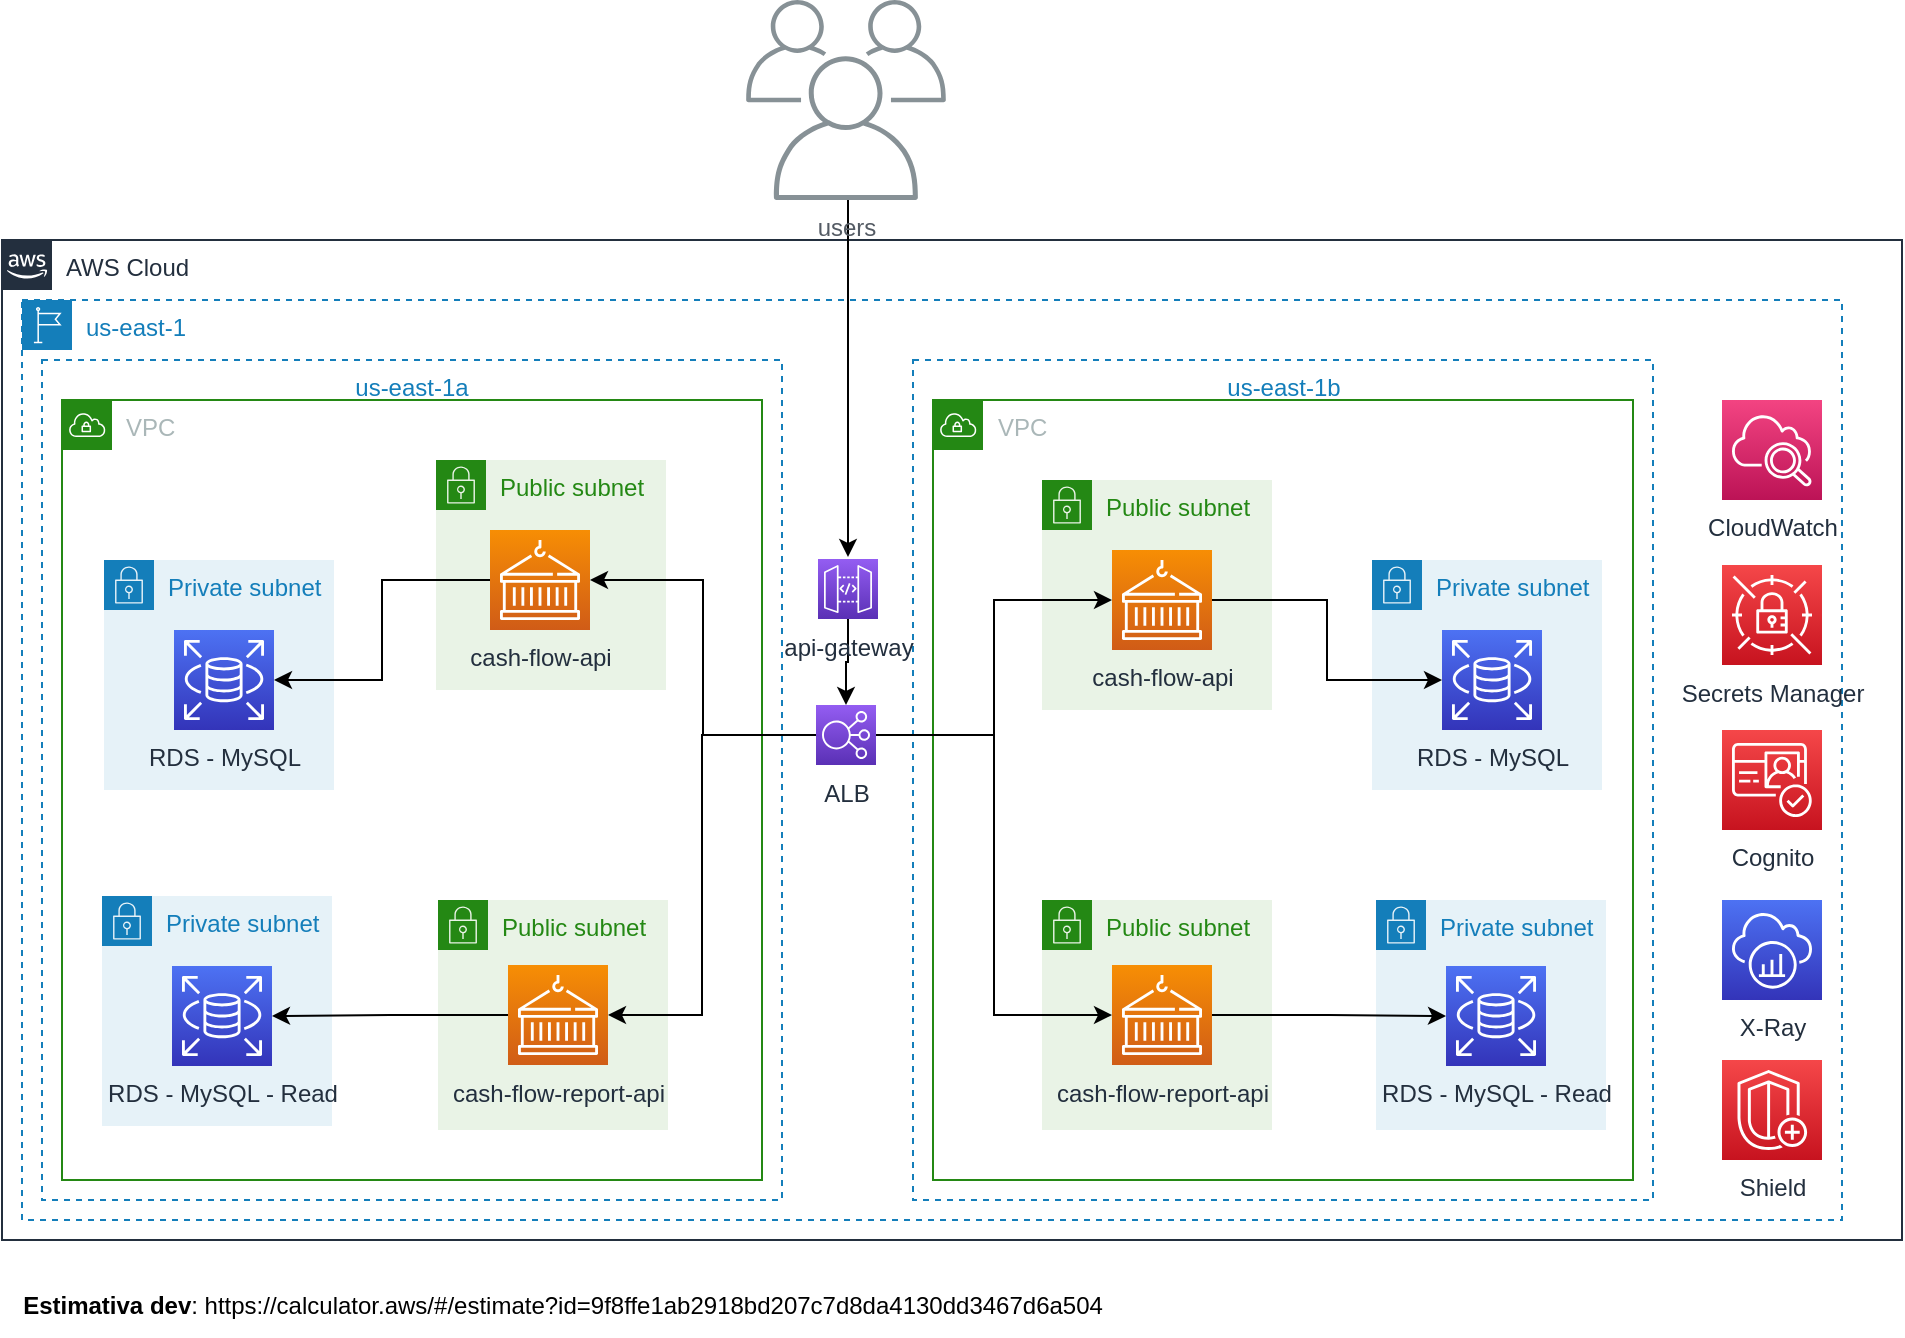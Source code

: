 <mxfile version="21.5.0" type="device">
  <diagram name="Página-1" id="MhEPUEh0cU1anU1r6CfS">
    <mxGraphModel dx="934" dy="1827" grid="1" gridSize="10" guides="1" tooltips="1" connect="1" arrows="1" fold="1" page="1" pageScale="1" pageWidth="827" pageHeight="1169" math="0" shadow="0">
      <root>
        <mxCell id="0" />
        <mxCell id="1" parent="0" />
        <mxCell id="EeDW5qEUQExFUpra1rPN-124" value="us-east-1b" style="fillColor=none;strokeColor=#147EBA;dashed=1;verticalAlign=top;fontStyle=0;fontColor=#147EBA;whiteSpace=wrap;html=1;" vertex="1" parent="1">
          <mxGeometry x="675.5" y="-420" width="370" height="420" as="geometry" />
        </mxCell>
        <mxCell id="EeDW5qEUQExFUpra1rPN-3" value="us-east-1a" style="fillColor=none;strokeColor=#147EBA;dashed=1;verticalAlign=top;fontStyle=0;fontColor=#147EBA;whiteSpace=wrap;html=1;" vertex="1" parent="1">
          <mxGeometry x="240" y="-420" width="370" height="420" as="geometry" />
        </mxCell>
        <mxCell id="EeDW5qEUQExFUpra1rPN-5" value="VPC" style="points=[[0,0],[0.25,0],[0.5,0],[0.75,0],[1,0],[1,0.25],[1,0.5],[1,0.75],[1,1],[0.75,1],[0.5,1],[0.25,1],[0,1],[0,0.75],[0,0.5],[0,0.25]];outlineConnect=0;gradientColor=none;html=1;whiteSpace=wrap;fontSize=12;fontStyle=0;container=1;pointerEvents=0;collapsible=0;recursiveResize=0;shape=mxgraph.aws4.group;grIcon=mxgraph.aws4.group_vpc;strokeColor=#248814;fillColor=none;verticalAlign=top;align=left;spacingLeft=30;fontColor=#AAB7B8;dashed=0;" vertex="1" parent="1">
          <mxGeometry x="250" y="-400" width="350" height="390" as="geometry" />
        </mxCell>
        <mxCell id="EeDW5qEUQExFUpra1rPN-9" value="Public subnet" style="points=[[0,0],[0.25,0],[0.5,0],[0.75,0],[1,0],[1,0.25],[1,0.5],[1,0.75],[1,1],[0.75,1],[0.5,1],[0.25,1],[0,1],[0,0.75],[0,0.5],[0,0.25]];outlineConnect=0;gradientColor=none;html=1;whiteSpace=wrap;fontSize=12;fontStyle=0;container=1;pointerEvents=0;collapsible=0;recursiveResize=0;shape=mxgraph.aws4.group;grIcon=mxgraph.aws4.group_security_group;grStroke=0;strokeColor=#248814;fillColor=#E9F3E6;verticalAlign=top;align=left;spacingLeft=30;fontColor=#248814;dashed=0;rotation=0;" vertex="1" parent="EeDW5qEUQExFUpra1rPN-5">
          <mxGeometry x="187" y="30" width="115" height="115" as="geometry" />
        </mxCell>
        <mxCell id="EeDW5qEUQExFUpra1rPN-7" value="cash-flow-api" style="sketch=0;points=[[0,0,0],[0.25,0,0],[0.5,0,0],[0.75,0,0],[1,0,0],[0,1,0],[0.25,1,0],[0.5,1,0],[0.75,1,0],[1,1,0],[0,0.25,0],[0,0.5,0],[0,0.75,0],[1,0.25,0],[1,0.5,0],[1,0.75,0]];outlineConnect=0;fontColor=#232F3E;gradientColor=#F78E04;gradientDirection=north;fillColor=#D05C17;strokeColor=#ffffff;dashed=0;verticalLabelPosition=bottom;verticalAlign=top;align=center;html=1;fontSize=12;fontStyle=0;aspect=fixed;shape=mxgraph.aws4.resourceIcon;resIcon=mxgraph.aws4.containers;rotation=0;" vertex="1" parent="EeDW5qEUQExFUpra1rPN-9">
          <mxGeometry x="27" y="35" width="50" height="50" as="geometry" />
        </mxCell>
        <mxCell id="EeDW5qEUQExFUpra1rPN-11" value="Private subnet" style="points=[[0,0],[0.25,0],[0.5,0],[0.75,0],[1,0],[1,0.25],[1,0.5],[1,0.75],[1,1],[0.75,1],[0.5,1],[0.25,1],[0,1],[0,0.75],[0,0.5],[0,0.25]];outlineConnect=0;gradientColor=none;html=1;whiteSpace=wrap;fontSize=12;fontStyle=0;container=1;pointerEvents=0;collapsible=0;recursiveResize=0;shape=mxgraph.aws4.group;grIcon=mxgraph.aws4.group_security_group;grStroke=0;strokeColor=#147EBA;fillColor=#E6F2F8;verticalAlign=top;align=left;spacingLeft=30;fontColor=#147EBA;dashed=0;rotation=0;" vertex="1" parent="EeDW5qEUQExFUpra1rPN-5">
          <mxGeometry x="21" y="80" width="115" height="115" as="geometry" />
        </mxCell>
        <mxCell id="EeDW5qEUQExFUpra1rPN-6" value="RDS - MySQL" style="sketch=0;points=[[0,0,0],[0.25,0,0],[0.5,0,0],[0.75,0,0],[1,0,0],[0,1,0],[0.25,1,0],[0.5,1,0],[0.75,1,0],[1,1,0],[0,0.25,0],[0,0.5,0],[0,0.75,0],[1,0.25,0],[1,0.5,0],[1,0.75,0]];outlineConnect=0;fontColor=#232F3E;gradientColor=#4D72F3;gradientDirection=north;fillColor=#3334B9;strokeColor=#ffffff;dashed=0;verticalLabelPosition=bottom;verticalAlign=top;align=center;html=1;fontSize=12;fontStyle=0;aspect=fixed;shape=mxgraph.aws4.resourceIcon;resIcon=mxgraph.aws4.rds;rotation=0;" vertex="1" parent="EeDW5qEUQExFUpra1rPN-11">
          <mxGeometry x="35" y="35" width="50" height="50" as="geometry" />
        </mxCell>
        <mxCell id="EeDW5qEUQExFUpra1rPN-51" style="edgeStyle=orthogonalEdgeStyle;rounded=0;orthogonalLoop=1;jettySize=auto;html=1;" edge="1" parent="EeDW5qEUQExFUpra1rPN-5" source="EeDW5qEUQExFUpra1rPN-7" target="EeDW5qEUQExFUpra1rPN-6">
          <mxGeometry relative="1" as="geometry" />
        </mxCell>
        <mxCell id="EeDW5qEUQExFUpra1rPN-1" value="AWS Cloud" style="points=[[0,0],[0.25,0],[0.5,0],[0.75,0],[1,0],[1,0.25],[1,0.5],[1,0.75],[1,1],[0.75,1],[0.5,1],[0.25,1],[0,1],[0,0.75],[0,0.5],[0,0.25]];outlineConnect=0;gradientColor=none;html=1;whiteSpace=wrap;fontSize=12;fontStyle=0;container=1;pointerEvents=0;collapsible=0;recursiveResize=0;shape=mxgraph.aws4.group;grIcon=mxgraph.aws4.group_aws_cloud_alt;strokeColor=#232F3E;fillColor=none;verticalAlign=top;align=left;spacingLeft=30;fontColor=#232F3E;dashed=0;" vertex="1" parent="1">
          <mxGeometry x="220" y="-480" width="950" height="500" as="geometry" />
        </mxCell>
        <mxCell id="EeDW5qEUQExFUpra1rPN-48" style="edgeStyle=orthogonalEdgeStyle;rounded=0;orthogonalLoop=1;jettySize=auto;html=1;entryX=0.5;entryY=0;entryDx=0;entryDy=0;entryPerimeter=0;" edge="1" parent="1">
          <mxGeometry relative="1" as="geometry">
            <mxPoint x="643" y="-500" as="sourcePoint" />
            <mxPoint x="643" y="-321.5" as="targetPoint" />
            <Array as="points">
              <mxPoint x="643" y="-450" />
              <mxPoint x="643" y="-450" />
            </Array>
          </mxGeometry>
        </mxCell>
        <mxCell id="EeDW5qEUQExFUpra1rPN-17" value="users" style="sketch=0;outlineConnect=0;gradientColor=none;fontColor=#545B64;strokeColor=none;fillColor=#879196;dashed=0;verticalLabelPosition=bottom;verticalAlign=top;align=center;html=1;fontSize=12;fontStyle=0;aspect=fixed;shape=mxgraph.aws4.illustration_users;pointerEvents=1" vertex="1" parent="1">
          <mxGeometry x="592" y="-600" width="100" height="100" as="geometry" />
        </mxCell>
        <mxCell id="EeDW5qEUQExFUpra1rPN-54" value="&lt;b&gt;Estimativa dev&lt;/b&gt;:&amp;nbsp;https://calculator.aws/#/estimate?id=9f8ffe1ab2918bd207c7d8da4130dd3467d6a504" style="text;html=1;align=center;verticalAlign=middle;resizable=0;points=[];autosize=1;strokeColor=none;fillColor=none;" vertex="1" parent="1">
          <mxGeometry x="220" y="38" width="560" height="30" as="geometry" />
        </mxCell>
        <mxCell id="EeDW5qEUQExFUpra1rPN-2" value="us-east-1" style="points=[[0,0],[0.25,0],[0.5,0],[0.75,0],[1,0],[1,0.25],[1,0.5],[1,0.75],[1,1],[0.75,1],[0.5,1],[0.25,1],[0,1],[0,0.75],[0,0.5],[0,0.25]];outlineConnect=0;gradientColor=none;html=1;whiteSpace=wrap;fontSize=12;fontStyle=0;container=0;pointerEvents=0;collapsible=0;recursiveResize=0;shape=mxgraph.aws4.group;grIcon=mxgraph.aws4.group_region;strokeColor=#147EBA;fillColor=none;verticalAlign=top;align=left;spacingLeft=30;fontColor=#147EBA;dashed=1;" vertex="1" parent="1">
          <mxGeometry x="230" y="-450" width="910" height="460" as="geometry" />
        </mxCell>
        <mxCell id="EeDW5qEUQExFUpra1rPN-149" style="edgeStyle=orthogonalEdgeStyle;rounded=0;orthogonalLoop=1;jettySize=auto;html=1;entryX=1;entryY=0.5;entryDx=0;entryDy=0;entryPerimeter=0;" edge="1" parent="1" source="EeDW5qEUQExFUpra1rPN-46" target="EeDW5qEUQExFUpra1rPN-7">
          <mxGeometry relative="1" as="geometry" />
        </mxCell>
        <mxCell id="EeDW5qEUQExFUpra1rPN-46" value="ALB" style="sketch=0;points=[[0,0,0],[0.25,0,0],[0.5,0,0],[0.75,0,0],[1,0,0],[0,1,0],[0.25,1,0],[0.5,1,0],[0.75,1,0],[1,1,0],[0,0.25,0],[0,0.5,0],[0,0.75,0],[1,0.25,0],[1,0.5,0],[1,0.75,0]];outlineConnect=0;fontColor=#232F3E;gradientColor=#945DF2;gradientDirection=north;fillColor=#5A30B5;strokeColor=#ffffff;dashed=0;verticalLabelPosition=bottom;verticalAlign=top;align=center;html=1;fontSize=12;fontStyle=0;aspect=fixed;shape=mxgraph.aws4.resourceIcon;resIcon=mxgraph.aws4.elastic_load_balancing;rotation=0;" vertex="1" parent="1">
          <mxGeometry x="627" y="-247.5" width="30" height="30" as="geometry" />
        </mxCell>
        <mxCell id="EeDW5qEUQExFUpra1rPN-148" style="edgeStyle=orthogonalEdgeStyle;rounded=0;orthogonalLoop=1;jettySize=auto;html=1;" edge="1" parent="1" source="EeDW5qEUQExFUpra1rPN-26" target="EeDW5qEUQExFUpra1rPN-46">
          <mxGeometry relative="1" as="geometry" />
        </mxCell>
        <mxCell id="EeDW5qEUQExFUpra1rPN-26" value="api-gateway" style="sketch=0;points=[[0,0,0],[0.25,0,0],[0.5,0,0],[0.75,0,0],[1,0,0],[0,1,0],[0.25,1,0],[0.5,1,0],[0.75,1,0],[1,1,0],[0,0.25,0],[0,0.5,0],[0,0.75,0],[1,0.25,0],[1,0.5,0],[1,0.75,0]];outlineConnect=0;fontColor=#232F3E;gradientColor=#945DF2;gradientDirection=north;fillColor=#5A30B5;strokeColor=#ffffff;dashed=0;verticalLabelPosition=bottom;verticalAlign=top;align=center;html=1;fontSize=12;fontStyle=0;aspect=fixed;shape=mxgraph.aws4.resourceIcon;resIcon=mxgraph.aws4.api_gateway;rotation=0;" vertex="1" parent="1">
          <mxGeometry x="628" y="-320.5" width="30" height="30" as="geometry" />
        </mxCell>
        <mxCell id="EeDW5qEUQExFUpra1rPN-55" value="CloudWatch" style="sketch=0;points=[[0,0,0],[0.25,0,0],[0.5,0,0],[0.75,0,0],[1,0,0],[0,1,0],[0.25,1,0],[0.5,1,0],[0.75,1,0],[1,1,0],[0,0.25,0],[0,0.5,0],[0,0.75,0],[1,0.25,0],[1,0.5,0],[1,0.75,0]];points=[[0,0,0],[0.25,0,0],[0.5,0,0],[0.75,0,0],[1,0,0],[0,1,0],[0.25,1,0],[0.5,1,0],[0.75,1,0],[1,1,0],[0,0.25,0],[0,0.5,0],[0,0.75,0],[1,0.25,0],[1,0.5,0],[1,0.75,0]];outlineConnect=0;fontColor=#232F3E;gradientColor=#F34482;gradientDirection=north;fillColor=#BC1356;strokeColor=#ffffff;dashed=0;verticalLabelPosition=bottom;verticalAlign=top;align=center;html=1;fontSize=12;fontStyle=0;aspect=fixed;shape=mxgraph.aws4.resourceIcon;resIcon=mxgraph.aws4.cloudwatch_2;rotation=0;" vertex="1" parent="1">
          <mxGeometry x="1080" y="-400" width="50" height="50" as="geometry" />
        </mxCell>
        <mxCell id="EeDW5qEUQExFUpra1rPN-56" value="Secrets Manager" style="sketch=0;points=[[0,0,0],[0.25,0,0],[0.5,0,0],[0.75,0,0],[1,0,0],[0,1,0],[0.25,1,0],[0.5,1,0],[0.75,1,0],[1,1,0],[0,0.25,0],[0,0.5,0],[0,0.75,0],[1,0.25,0],[1,0.5,0],[1,0.75,0]];outlineConnect=0;fontColor=#232F3E;gradientColor=#F54749;gradientDirection=north;fillColor=#C7131F;strokeColor=#ffffff;dashed=0;verticalLabelPosition=bottom;verticalAlign=top;align=center;html=1;fontSize=12;fontStyle=0;aspect=fixed;shape=mxgraph.aws4.resourceIcon;resIcon=mxgraph.aws4.secrets_manager;rotation=0;" vertex="1" parent="1">
          <mxGeometry x="1080" y="-317.5" width="50" height="50" as="geometry" />
        </mxCell>
        <mxCell id="EeDW5qEUQExFUpra1rPN-57" value="Cognito" style="sketch=0;points=[[0,0,0],[0.25,0,0],[0.5,0,0],[0.75,0,0],[1,0,0],[0,1,0],[0.25,1,0],[0.5,1,0],[0.75,1,0],[1,1,0],[0,0.25,0],[0,0.5,0],[0,0.75,0],[1,0.25,0],[1,0.5,0],[1,0.75,0]];outlineConnect=0;fontColor=#232F3E;gradientColor=#F54749;gradientDirection=north;fillColor=#C7131F;strokeColor=#ffffff;dashed=0;verticalLabelPosition=bottom;verticalAlign=top;align=center;html=1;fontSize=12;fontStyle=0;aspect=fixed;shape=mxgraph.aws4.resourceIcon;resIcon=mxgraph.aws4.cognito;rotation=0;" vertex="1" parent="1">
          <mxGeometry x="1080" y="-235" width="50" height="50" as="geometry" />
        </mxCell>
        <mxCell id="EeDW5qEUQExFUpra1rPN-10" value="Public subnet" style="points=[[0,0],[0.25,0],[0.5,0],[0.75,0],[1,0],[1,0.25],[1,0.5],[1,0.75],[1,1],[0.75,1],[0.5,1],[0.25,1],[0,1],[0,0.75],[0,0.5],[0,0.25]];outlineConnect=0;gradientColor=none;html=1;whiteSpace=wrap;fontSize=12;fontStyle=0;container=1;pointerEvents=0;collapsible=0;recursiveResize=0;shape=mxgraph.aws4.group;grIcon=mxgraph.aws4.group_security_group;grStroke=0;strokeColor=#248814;fillColor=#E9F3E6;verticalAlign=top;align=left;spacingLeft=30;fontColor=#248814;dashed=0;rotation=0;" vertex="1" parent="1">
          <mxGeometry x="438" y="-150" width="115" height="115" as="geometry" />
        </mxCell>
        <mxCell id="EeDW5qEUQExFUpra1rPN-8" value="cash-flow-report-api" style="sketch=0;points=[[0,0,0],[0.25,0,0],[0.5,0,0],[0.75,0,0],[1,0,0],[0,1,0],[0.25,1,0],[0.5,1,0],[0.75,1,0],[1,1,0],[0,0.25,0],[0,0.5,0],[0,0.75,0],[1,0.25,0],[1,0.5,0],[1,0.75,0]];outlineConnect=0;fontColor=#232F3E;gradientColor=#F78E04;gradientDirection=north;fillColor=#D05C17;strokeColor=#ffffff;dashed=0;verticalLabelPosition=bottom;verticalAlign=top;align=center;html=1;fontSize=12;fontStyle=0;aspect=fixed;shape=mxgraph.aws4.resourceIcon;resIcon=mxgraph.aws4.containers;rotation=0;" vertex="1" parent="EeDW5qEUQExFUpra1rPN-10">
          <mxGeometry x="35" y="32.5" width="50" height="50" as="geometry" />
        </mxCell>
        <mxCell id="EeDW5qEUQExFUpra1rPN-111" value="Public subnet" style="points=[[0,0],[0.25,0],[0.5,0],[0.75,0],[1,0],[1,0.25],[1,0.5],[1,0.75],[1,1],[0.75,1],[0.5,1],[0.25,1],[0,1],[0,0.75],[0,0.5],[0,0.25]];outlineConnect=0;gradientColor=none;html=1;whiteSpace=wrap;fontSize=12;fontStyle=0;container=1;pointerEvents=0;collapsible=0;recursiveResize=0;shape=mxgraph.aws4.group;grIcon=mxgraph.aws4.group_security_group;grStroke=0;strokeColor=#248814;fillColor=#E9F3E6;verticalAlign=top;align=left;spacingLeft=30;fontColor=#248814;dashed=0;rotation=0;" vertex="1" parent="1">
          <mxGeometry x="740" y="-360" width="115" height="115" as="geometry" />
        </mxCell>
        <mxCell id="EeDW5qEUQExFUpra1rPN-112" value="cash-flow-api" style="sketch=0;points=[[0,0,0],[0.25,0,0],[0.5,0,0],[0.75,0,0],[1,0,0],[0,1,0],[0.25,1,0],[0.5,1,0],[0.75,1,0],[1,1,0],[0,0.25,0],[0,0.5,0],[0,0.75,0],[1,0.25,0],[1,0.5,0],[1,0.75,0]];outlineConnect=0;fontColor=#232F3E;gradientColor=#F78E04;gradientDirection=north;fillColor=#D05C17;strokeColor=#ffffff;dashed=0;verticalLabelPosition=bottom;verticalAlign=top;align=center;html=1;fontSize=12;fontStyle=0;aspect=fixed;shape=mxgraph.aws4.resourceIcon;resIcon=mxgraph.aws4.containers;rotation=0;" vertex="1" parent="EeDW5qEUQExFUpra1rPN-111">
          <mxGeometry x="35" y="35" width="50" height="50" as="geometry" />
        </mxCell>
        <mxCell id="EeDW5qEUQExFUpra1rPN-131" value="VPC" style="points=[[0,0],[0.25,0],[0.5,0],[0.75,0],[1,0],[1,0.25],[1,0.5],[1,0.75],[1,1],[0.75,1],[0.5,1],[0.25,1],[0,1],[0,0.75],[0,0.5],[0,0.25]];outlineConnect=0;gradientColor=none;html=1;whiteSpace=wrap;fontSize=12;fontStyle=0;container=1;pointerEvents=0;collapsible=0;recursiveResize=0;shape=mxgraph.aws4.group;grIcon=mxgraph.aws4.group_vpc;strokeColor=#248814;fillColor=none;verticalAlign=top;align=left;spacingLeft=30;fontColor=#AAB7B8;dashed=0;" vertex="1" parent="1">
          <mxGeometry x="685.5" y="-400" width="350" height="390" as="geometry" />
        </mxCell>
        <mxCell id="EeDW5qEUQExFUpra1rPN-134" value="Private subnet" style="points=[[0,0],[0.25,0],[0.5,0],[0.75,0],[1,0],[1,0.25],[1,0.5],[1,0.75],[1,1],[0.75,1],[0.5,1],[0.25,1],[0,1],[0,0.75],[0,0.5],[0,0.25]];outlineConnect=0;gradientColor=none;html=1;whiteSpace=wrap;fontSize=12;fontStyle=0;container=1;pointerEvents=0;collapsible=0;recursiveResize=0;shape=mxgraph.aws4.group;grIcon=mxgraph.aws4.group_security_group;grStroke=0;strokeColor=#147EBA;fillColor=#E6F2F8;verticalAlign=top;align=left;spacingLeft=30;fontColor=#147EBA;dashed=0;rotation=0;" vertex="1" parent="EeDW5qEUQExFUpra1rPN-131">
          <mxGeometry x="219.5" y="80" width="115" height="115" as="geometry" />
        </mxCell>
        <mxCell id="EeDW5qEUQExFUpra1rPN-135" value="RDS - MySQL" style="sketch=0;points=[[0,0,0],[0.25,0,0],[0.5,0,0],[0.75,0,0],[1,0,0],[0,1,0],[0.25,1,0],[0.5,1,0],[0.75,1,0],[1,1,0],[0,0.25,0],[0,0.5,0],[0,0.75,0],[1,0.25,0],[1,0.5,0],[1,0.75,0]];outlineConnect=0;fontColor=#232F3E;gradientColor=#4D72F3;gradientDirection=north;fillColor=#3334B9;strokeColor=#ffffff;dashed=0;verticalLabelPosition=bottom;verticalAlign=top;align=center;html=1;fontSize=12;fontStyle=0;aspect=fixed;shape=mxgraph.aws4.resourceIcon;resIcon=mxgraph.aws4.rds;rotation=0;" vertex="1" parent="EeDW5qEUQExFUpra1rPN-134">
          <mxGeometry x="35" y="35" width="50" height="50" as="geometry" />
        </mxCell>
        <mxCell id="EeDW5qEUQExFUpra1rPN-121" value="Public subnet" style="points=[[0,0],[0.25,0],[0.5,0],[0.75,0],[1,0],[1,0.25],[1,0.5],[1,0.75],[1,1],[0.75,1],[0.5,1],[0.25,1],[0,1],[0,0.75],[0,0.5],[0,0.25]];outlineConnect=0;gradientColor=none;html=1;whiteSpace=wrap;fontSize=12;fontStyle=0;container=1;pointerEvents=0;collapsible=0;recursiveResize=0;shape=mxgraph.aws4.group;grIcon=mxgraph.aws4.group_security_group;grStroke=0;strokeColor=#248814;fillColor=#E9F3E6;verticalAlign=top;align=left;spacingLeft=30;fontColor=#248814;dashed=0;rotation=0;" vertex="1" parent="EeDW5qEUQExFUpra1rPN-131">
          <mxGeometry x="54.5" y="250" width="115" height="115" as="geometry" />
        </mxCell>
        <mxCell id="EeDW5qEUQExFUpra1rPN-122" value="cash-flow-report-api" style="sketch=0;points=[[0,0,0],[0.25,0,0],[0.5,0,0],[0.75,0,0],[1,0,0],[0,1,0],[0.25,1,0],[0.5,1,0],[0.75,1,0],[1,1,0],[0,0.25,0],[0,0.5,0],[0,0.75,0],[1,0.25,0],[1,0.5,0],[1,0.75,0]];outlineConnect=0;fontColor=#232F3E;gradientColor=#F78E04;gradientDirection=north;fillColor=#D05C17;strokeColor=#ffffff;dashed=0;verticalLabelPosition=bottom;verticalAlign=top;align=center;html=1;fontSize=12;fontStyle=0;aspect=fixed;shape=mxgraph.aws4.resourceIcon;resIcon=mxgraph.aws4.containers;rotation=0;" vertex="1" parent="EeDW5qEUQExFUpra1rPN-121">
          <mxGeometry x="35" y="32.5" width="50" height="50" as="geometry" />
        </mxCell>
        <mxCell id="EeDW5qEUQExFUpra1rPN-156" value="Private subnet" style="points=[[0,0],[0.25,0],[0.5,0],[0.75,0],[1,0],[1,0.25],[1,0.5],[1,0.75],[1,1],[0.75,1],[0.5,1],[0.25,1],[0,1],[0,0.75],[0,0.5],[0,0.25]];outlineConnect=0;gradientColor=none;html=1;whiteSpace=wrap;fontSize=12;fontStyle=0;container=1;pointerEvents=0;collapsible=0;recursiveResize=0;shape=mxgraph.aws4.group;grIcon=mxgraph.aws4.group_security_group;grStroke=0;strokeColor=#147EBA;fillColor=#E6F2F8;verticalAlign=top;align=left;spacingLeft=30;fontColor=#147EBA;dashed=0;rotation=0;" vertex="1" parent="EeDW5qEUQExFUpra1rPN-131">
          <mxGeometry x="221.5" y="250" width="115" height="115" as="geometry" />
        </mxCell>
        <mxCell id="EeDW5qEUQExFUpra1rPN-157" value="RDS - MySQL - Read" style="sketch=0;points=[[0,0,0],[0.25,0,0],[0.5,0,0],[0.75,0,0],[1,0,0],[0,1,0],[0.25,1,0],[0.5,1,0],[0.75,1,0],[1,1,0],[0,0.25,0],[0,0.5,0],[0,0.75,0],[1,0.25,0],[1,0.5,0],[1,0.75,0]];outlineConnect=0;fontColor=#232F3E;gradientColor=#4D72F3;gradientDirection=north;fillColor=#3334B9;strokeColor=#ffffff;dashed=0;verticalLabelPosition=bottom;verticalAlign=top;align=center;html=1;fontSize=12;fontStyle=0;aspect=fixed;shape=mxgraph.aws4.resourceIcon;resIcon=mxgraph.aws4.rds;rotation=0;" vertex="1" parent="EeDW5qEUQExFUpra1rPN-156">
          <mxGeometry x="35" y="33" width="50" height="50" as="geometry" />
        </mxCell>
        <mxCell id="EeDW5qEUQExFUpra1rPN-160" style="edgeStyle=orthogonalEdgeStyle;rounded=0;orthogonalLoop=1;jettySize=auto;html=1;" edge="1" parent="EeDW5qEUQExFUpra1rPN-131" source="EeDW5qEUQExFUpra1rPN-122" target="EeDW5qEUQExFUpra1rPN-157">
          <mxGeometry relative="1" as="geometry" />
        </mxCell>
        <mxCell id="EeDW5qEUQExFUpra1rPN-145" value="X-Ray" style="sketch=0;points=[[0,0,0],[0.25,0,0],[0.5,0,0],[0.75,0,0],[1,0,0],[0,1,0],[0.25,1,0],[0.5,1,0],[0.75,1,0],[1,1,0],[0,0.25,0],[0,0.5,0],[0,0.75,0],[1,0.25,0],[1,0.5,0],[1,0.75,0]];outlineConnect=0;fontColor=#232F3E;gradientColor=#4D72F3;gradientDirection=north;fillColor=#3334B9;strokeColor=#ffffff;dashed=0;verticalLabelPosition=bottom;verticalAlign=top;align=center;html=1;fontSize=12;fontStyle=0;aspect=fixed;shape=mxgraph.aws4.resourceIcon;resIcon=mxgraph.aws4.xray;rotation=0;" vertex="1" parent="1">
          <mxGeometry x="1080" y="-150" width="50" height="50" as="geometry" />
        </mxCell>
        <mxCell id="EeDW5qEUQExFUpra1rPN-150" style="edgeStyle=orthogonalEdgeStyle;rounded=0;orthogonalLoop=1;jettySize=auto;html=1;entryX=1;entryY=0.5;entryDx=0;entryDy=0;entryPerimeter=0;" edge="1" parent="1" source="EeDW5qEUQExFUpra1rPN-46" target="EeDW5qEUQExFUpra1rPN-8">
          <mxGeometry relative="1" as="geometry">
            <Array as="points">
              <mxPoint x="570" y="-233" />
              <mxPoint x="570" y="-93" />
            </Array>
          </mxGeometry>
        </mxCell>
        <mxCell id="EeDW5qEUQExFUpra1rPN-151" style="edgeStyle=orthogonalEdgeStyle;rounded=0;orthogonalLoop=1;jettySize=auto;html=1;entryX=0;entryY=0.5;entryDx=0;entryDy=0;entryPerimeter=0;" edge="1" parent="1" source="EeDW5qEUQExFUpra1rPN-46" target="EeDW5qEUQExFUpra1rPN-112">
          <mxGeometry relative="1" as="geometry" />
        </mxCell>
        <mxCell id="EeDW5qEUQExFUpra1rPN-152" style="edgeStyle=orthogonalEdgeStyle;rounded=0;orthogonalLoop=1;jettySize=auto;html=1;entryX=0;entryY=0.5;entryDx=0;entryDy=0;entryPerimeter=0;" edge="1" parent="1" source="EeDW5qEUQExFUpra1rPN-46" target="EeDW5qEUQExFUpra1rPN-122">
          <mxGeometry relative="1" as="geometry" />
        </mxCell>
        <mxCell id="EeDW5qEUQExFUpra1rPN-153" value="Private subnet" style="points=[[0,0],[0.25,0],[0.5,0],[0.75,0],[1,0],[1,0.25],[1,0.5],[1,0.75],[1,1],[0.75,1],[0.5,1],[0.25,1],[0,1],[0,0.75],[0,0.5],[0,0.25]];outlineConnect=0;gradientColor=none;html=1;whiteSpace=wrap;fontSize=12;fontStyle=0;container=1;pointerEvents=0;collapsible=0;recursiveResize=0;shape=mxgraph.aws4.group;grIcon=mxgraph.aws4.group_security_group;grStroke=0;strokeColor=#147EBA;fillColor=#E6F2F8;verticalAlign=top;align=left;spacingLeft=30;fontColor=#147EBA;dashed=0;rotation=0;" vertex="1" parent="1">
          <mxGeometry x="270" y="-152" width="115" height="115" as="geometry" />
        </mxCell>
        <mxCell id="EeDW5qEUQExFUpra1rPN-154" value="RDS - MySQL - Read" style="sketch=0;points=[[0,0,0],[0.25,0,0],[0.5,0,0],[0.75,0,0],[1,0,0],[0,1,0],[0.25,1,0],[0.5,1,0],[0.75,1,0],[1,1,0],[0,0.25,0],[0,0.5,0],[0,0.75,0],[1,0.25,0],[1,0.5,0],[1,0.75,0]];outlineConnect=0;fontColor=#232F3E;gradientColor=#4D72F3;gradientDirection=north;fillColor=#3334B9;strokeColor=#ffffff;dashed=0;verticalLabelPosition=bottom;verticalAlign=top;align=center;html=1;fontSize=12;fontStyle=0;aspect=fixed;shape=mxgraph.aws4.resourceIcon;resIcon=mxgraph.aws4.rds;rotation=0;" vertex="1" parent="EeDW5qEUQExFUpra1rPN-153">
          <mxGeometry x="35" y="35" width="50" height="50" as="geometry" />
        </mxCell>
        <mxCell id="EeDW5qEUQExFUpra1rPN-155" style="edgeStyle=orthogonalEdgeStyle;rounded=0;orthogonalLoop=1;jettySize=auto;html=1;" edge="1" parent="1" source="EeDW5qEUQExFUpra1rPN-8" target="EeDW5qEUQExFUpra1rPN-154">
          <mxGeometry relative="1" as="geometry" />
        </mxCell>
        <mxCell id="EeDW5qEUQExFUpra1rPN-161" style="edgeStyle=orthogonalEdgeStyle;rounded=0;orthogonalLoop=1;jettySize=auto;html=1;exitX=1;exitY=0.5;exitDx=0;exitDy=0;exitPerimeter=0;entryX=0;entryY=0.5;entryDx=0;entryDy=0;entryPerimeter=0;" edge="1" parent="1" source="EeDW5qEUQExFUpra1rPN-112" target="EeDW5qEUQExFUpra1rPN-135">
          <mxGeometry relative="1" as="geometry" />
        </mxCell>
        <mxCell id="EeDW5qEUQExFUpra1rPN-162" value="Shield" style="sketch=0;points=[[0,0,0],[0.25,0,0],[0.5,0,0],[0.75,0,0],[1,0,0],[0,1,0],[0.25,1,0],[0.5,1,0],[0.75,1,0],[1,1,0],[0,0.25,0],[0,0.5,0],[0,0.75,0],[1,0.25,0],[1,0.5,0],[1,0.75,0]];outlineConnect=0;fontColor=#232F3E;gradientColor=#F54749;gradientDirection=north;fillColor=#C7131F;strokeColor=#ffffff;dashed=0;verticalLabelPosition=bottom;verticalAlign=top;align=center;html=1;fontSize=12;fontStyle=0;aspect=fixed;shape=mxgraph.aws4.resourceIcon;resIcon=mxgraph.aws4.shield;rotation=0;" vertex="1" parent="1">
          <mxGeometry x="1080" y="-70" width="50" height="50" as="geometry" />
        </mxCell>
      </root>
    </mxGraphModel>
  </diagram>
</mxfile>
